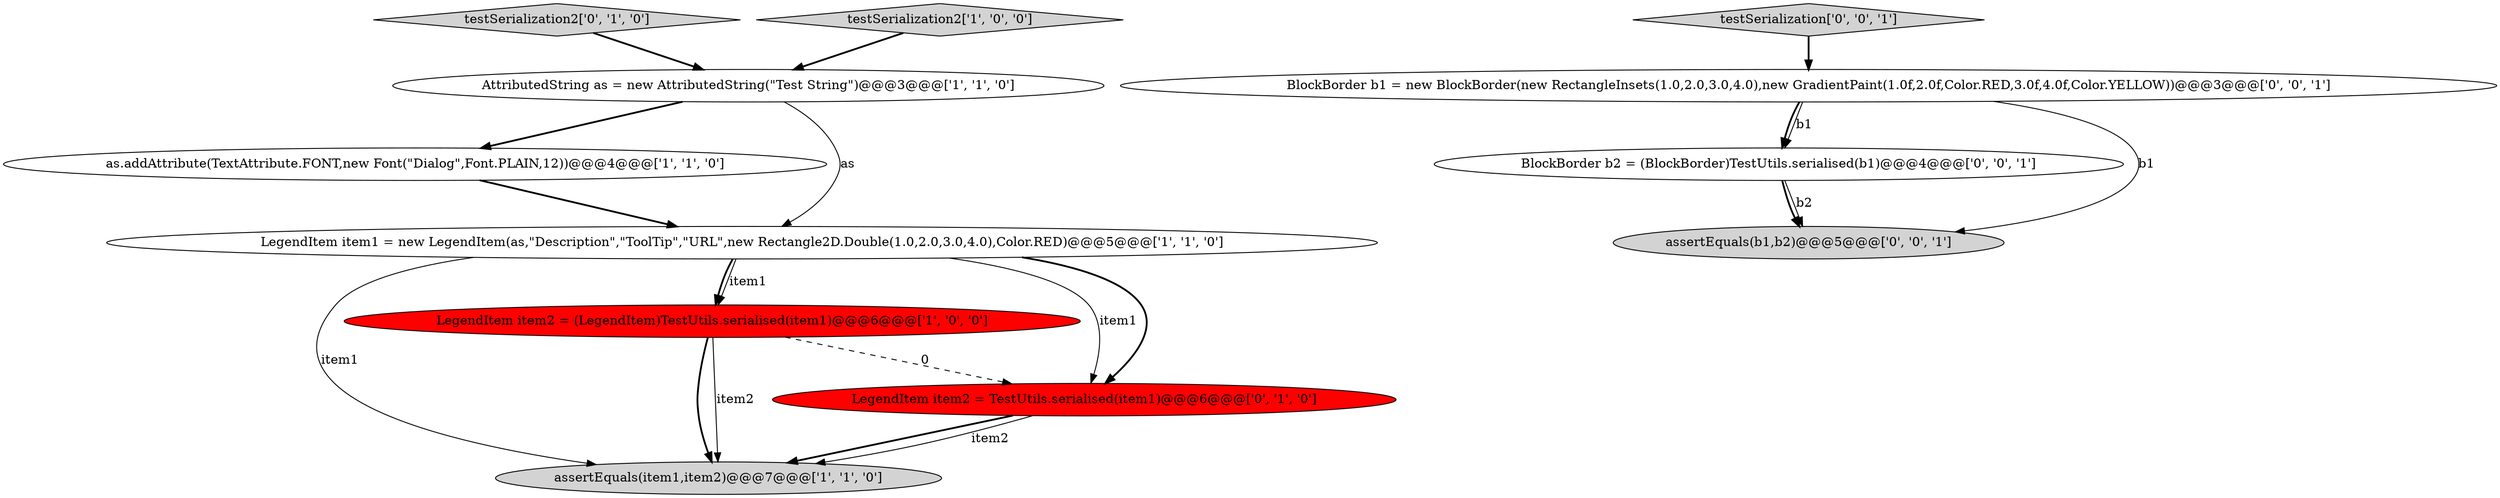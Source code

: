 digraph {
7 [style = filled, label = "testSerialization2['0', '1', '0']", fillcolor = lightgray, shape = diamond image = "AAA0AAABBB2BBB"];
8 [style = filled, label = "testSerialization['0', '0', '1']", fillcolor = lightgray, shape = diamond image = "AAA0AAABBB3BBB"];
9 [style = filled, label = "BlockBorder b2 = (BlockBorder)TestUtils.serialised(b1)@@@4@@@['0', '0', '1']", fillcolor = white, shape = ellipse image = "AAA0AAABBB3BBB"];
2 [style = filled, label = "AttributedString as = new AttributedString(\"Test String\")@@@3@@@['1', '1', '0']", fillcolor = white, shape = ellipse image = "AAA0AAABBB1BBB"];
11 [style = filled, label = "BlockBorder b1 = new BlockBorder(new RectangleInsets(1.0,2.0,3.0,4.0),new GradientPaint(1.0f,2.0f,Color.RED,3.0f,4.0f,Color.YELLOW))@@@3@@@['0', '0', '1']", fillcolor = white, shape = ellipse image = "AAA0AAABBB3BBB"];
3 [style = filled, label = "assertEquals(item1,item2)@@@7@@@['1', '1', '0']", fillcolor = lightgray, shape = ellipse image = "AAA0AAABBB1BBB"];
4 [style = filled, label = "LegendItem item2 = (LegendItem)TestUtils.serialised(item1)@@@6@@@['1', '0', '0']", fillcolor = red, shape = ellipse image = "AAA1AAABBB1BBB"];
0 [style = filled, label = "testSerialization2['1', '0', '0']", fillcolor = lightgray, shape = diamond image = "AAA0AAABBB1BBB"];
10 [style = filled, label = "assertEquals(b1,b2)@@@5@@@['0', '0', '1']", fillcolor = lightgray, shape = ellipse image = "AAA0AAABBB3BBB"];
6 [style = filled, label = "LegendItem item2 = TestUtils.serialised(item1)@@@6@@@['0', '1', '0']", fillcolor = red, shape = ellipse image = "AAA1AAABBB2BBB"];
5 [style = filled, label = "as.addAttribute(TextAttribute.FONT,new Font(\"Dialog\",Font.PLAIN,12))@@@4@@@['1', '1', '0']", fillcolor = white, shape = ellipse image = "AAA0AAABBB1BBB"];
1 [style = filled, label = "LegendItem item1 = new LegendItem(as,\"Description\",\"ToolTip\",\"URL\",new Rectangle2D.Double(1.0,2.0,3.0,4.0),Color.RED)@@@5@@@['1', '1', '0']", fillcolor = white, shape = ellipse image = "AAA0AAABBB1BBB"];
6->3 [style = bold, label=""];
4->3 [style = bold, label=""];
1->4 [style = bold, label=""];
0->2 [style = bold, label=""];
1->6 [style = solid, label="item1"];
6->3 [style = solid, label="item2"];
9->10 [style = bold, label=""];
9->10 [style = solid, label="b2"];
4->6 [style = dashed, label="0"];
11->9 [style = bold, label=""];
1->4 [style = solid, label="item1"];
5->1 [style = bold, label=""];
2->1 [style = solid, label="as"];
1->6 [style = bold, label=""];
11->10 [style = solid, label="b1"];
7->2 [style = bold, label=""];
1->3 [style = solid, label="item1"];
11->9 [style = solid, label="b1"];
8->11 [style = bold, label=""];
4->3 [style = solid, label="item2"];
2->5 [style = bold, label=""];
}
